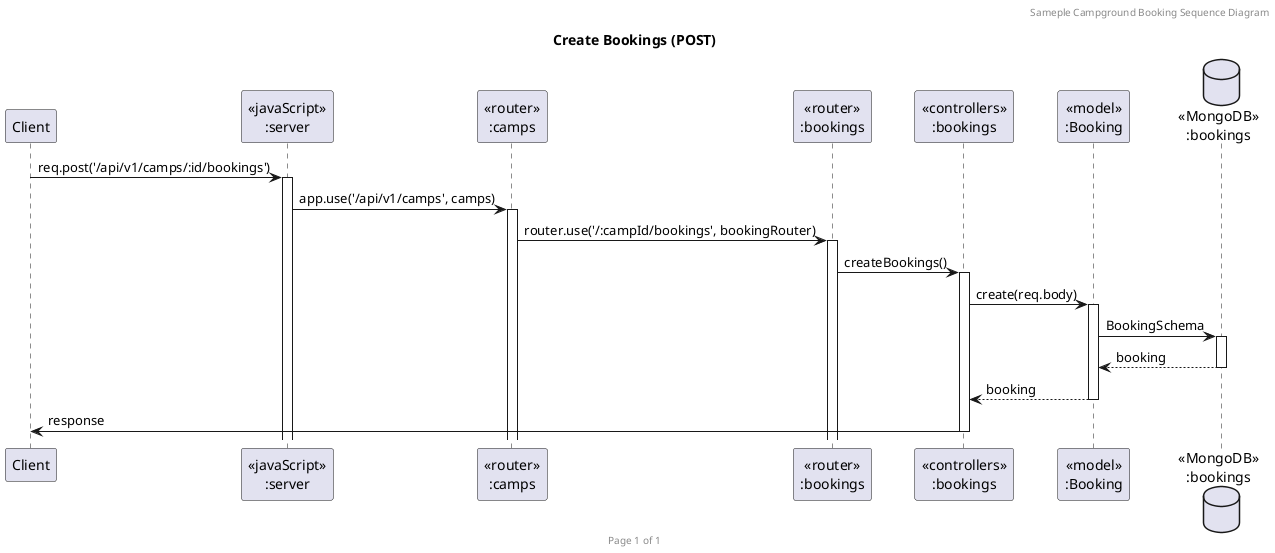 @startuml Manage Bookings (POST)

header Sameple Campground Booking Sequence Diagram
footer Page %page% of %lastpage%
title "Create Bookings (POST)"

participant "Client" as client
participant "<<javaScript>>\n:server" as server
participant "<<router>>\n:camps" as routerCamps
participant "<<router>>\n:bookings" as routerBookings
participant "<<controllers>>\n:bookings" as controllersBookings
participant "<<model>>\n:Booking" as modelBooking
database "<<MongoDB>>\n:bookings" as BookingsDatabase

client->server ++:req.post('/api/v1/camps/:id/bookings')
server -> routerCamps ++ :app.use('/api/v1/camps', camps)
routerCamps -> routerBookings ++ :router.use('/:campId/bookings', bookingRouter)
routerBookings -> controllersBookings ++:createBookings()
controllersBookings-> modelBooking ++:create(req.body)
modelBooking -> BookingsDatabase ++: BookingSchema
BookingsDatabase --> modelBooking --:booking
controllersBookings <-- modelBooking --:booking
controllersBookings->client --:response

@enduml